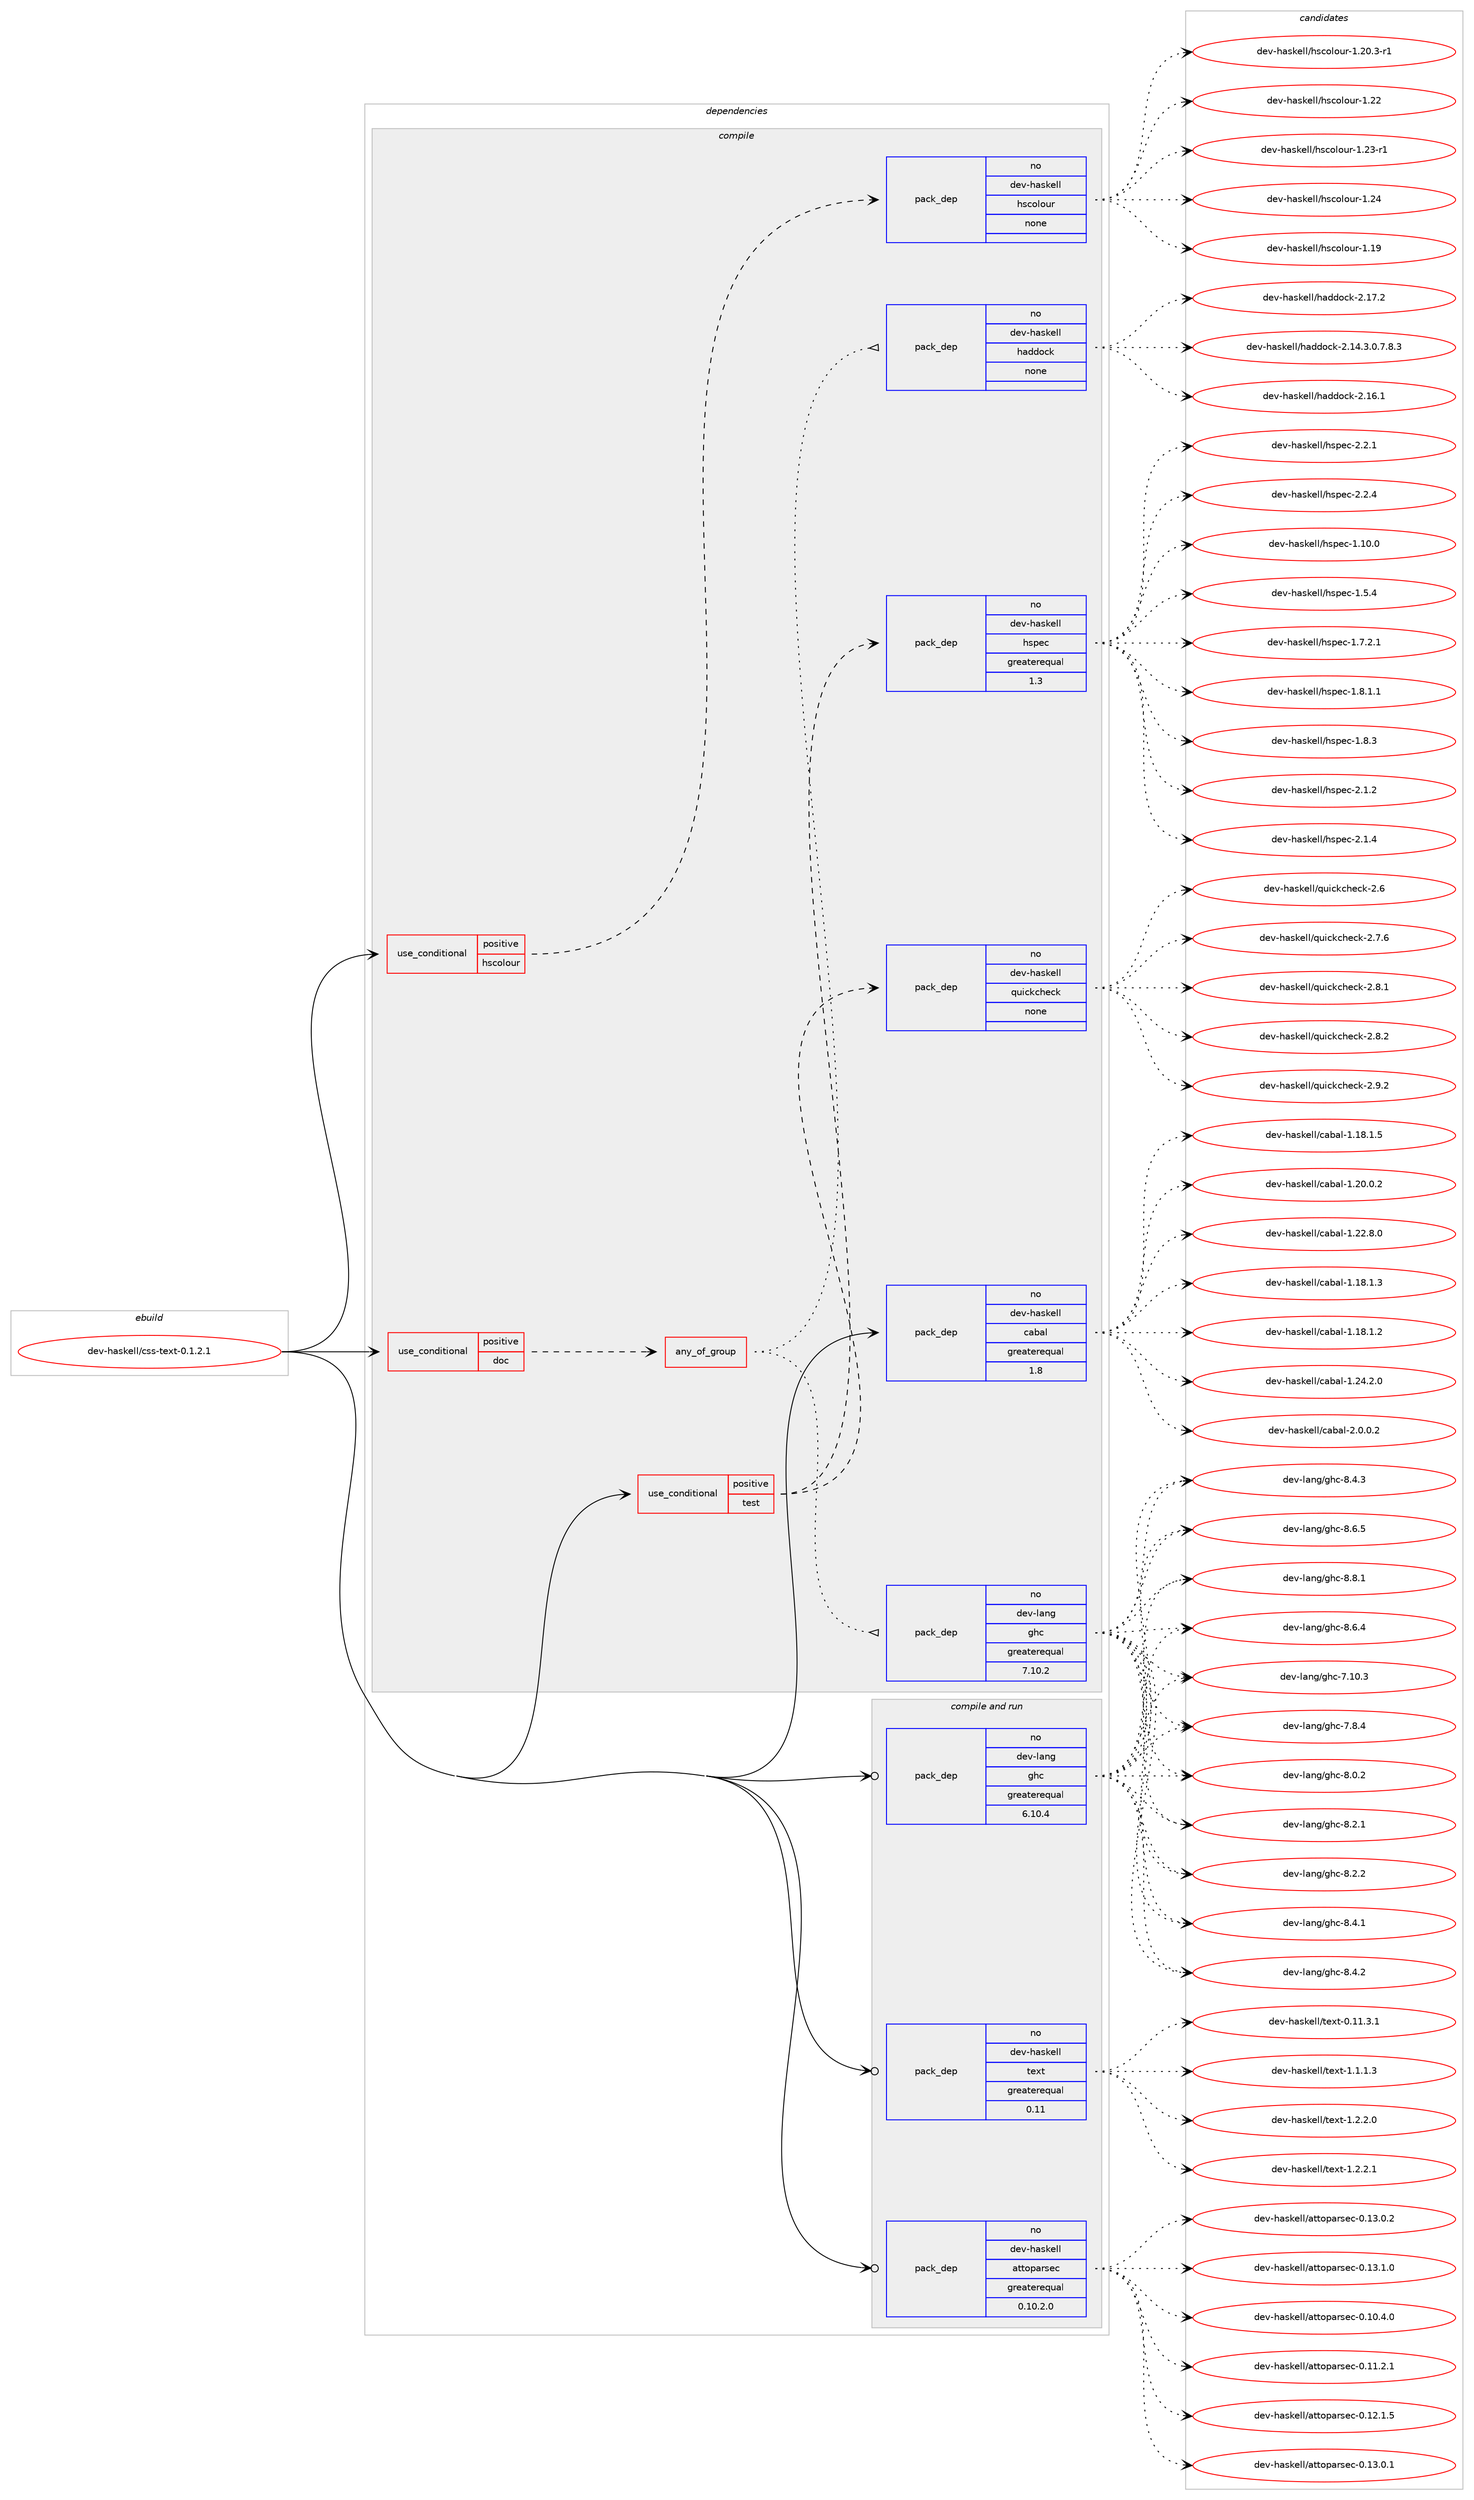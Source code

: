 digraph prolog {

# *************
# Graph options
# *************

newrank=true;
concentrate=true;
compound=true;
graph [rankdir=LR,fontname=Helvetica,fontsize=10,ranksep=1.5];#, ranksep=2.5, nodesep=0.2];
edge  [arrowhead=vee];
node  [fontname=Helvetica,fontsize=10];

# **********
# The ebuild
# **********

subgraph cluster_leftcol {
color=gray;
rank=same;
label=<<i>ebuild</i>>;
id [label="dev-haskell/css-text-0.1.2.1", color=red, width=4, href="../dev-haskell/css-text-0.1.2.1.svg"];
}

# ****************
# The dependencies
# ****************

subgraph cluster_midcol {
color=gray;
label=<<i>dependencies</i>>;
subgraph cluster_compile {
fillcolor="#eeeeee";
style=filled;
label=<<i>compile</i>>;
subgraph cond125410 {
dependency530664 [label=<<TABLE BORDER="0" CELLBORDER="1" CELLSPACING="0" CELLPADDING="4"><TR><TD ROWSPAN="3" CELLPADDING="10">use_conditional</TD></TR><TR><TD>positive</TD></TR><TR><TD>doc</TD></TR></TABLE>>, shape=none, color=red];
subgraph any9716 {
dependency530665 [label=<<TABLE BORDER="0" CELLBORDER="1" CELLSPACING="0" CELLPADDING="4"><TR><TD CELLPADDING="10">any_of_group</TD></TR></TABLE>>, shape=none, color=red];subgraph pack395181 {
dependency530666 [label=<<TABLE BORDER="0" CELLBORDER="1" CELLSPACING="0" CELLPADDING="4" WIDTH="220"><TR><TD ROWSPAN="6" CELLPADDING="30">pack_dep</TD></TR><TR><TD WIDTH="110">no</TD></TR><TR><TD>dev-haskell</TD></TR><TR><TD>haddock</TD></TR><TR><TD>none</TD></TR><TR><TD></TD></TR></TABLE>>, shape=none, color=blue];
}
dependency530665:e -> dependency530666:w [weight=20,style="dotted",arrowhead="oinv"];
subgraph pack395182 {
dependency530667 [label=<<TABLE BORDER="0" CELLBORDER="1" CELLSPACING="0" CELLPADDING="4" WIDTH="220"><TR><TD ROWSPAN="6" CELLPADDING="30">pack_dep</TD></TR><TR><TD WIDTH="110">no</TD></TR><TR><TD>dev-lang</TD></TR><TR><TD>ghc</TD></TR><TR><TD>greaterequal</TD></TR><TR><TD>7.10.2</TD></TR></TABLE>>, shape=none, color=blue];
}
dependency530665:e -> dependency530667:w [weight=20,style="dotted",arrowhead="oinv"];
}
dependency530664:e -> dependency530665:w [weight=20,style="dashed",arrowhead="vee"];
}
id:e -> dependency530664:w [weight=20,style="solid",arrowhead="vee"];
subgraph cond125411 {
dependency530668 [label=<<TABLE BORDER="0" CELLBORDER="1" CELLSPACING="0" CELLPADDING="4"><TR><TD ROWSPAN="3" CELLPADDING="10">use_conditional</TD></TR><TR><TD>positive</TD></TR><TR><TD>hscolour</TD></TR></TABLE>>, shape=none, color=red];
subgraph pack395183 {
dependency530669 [label=<<TABLE BORDER="0" CELLBORDER="1" CELLSPACING="0" CELLPADDING="4" WIDTH="220"><TR><TD ROWSPAN="6" CELLPADDING="30">pack_dep</TD></TR><TR><TD WIDTH="110">no</TD></TR><TR><TD>dev-haskell</TD></TR><TR><TD>hscolour</TD></TR><TR><TD>none</TD></TR><TR><TD></TD></TR></TABLE>>, shape=none, color=blue];
}
dependency530668:e -> dependency530669:w [weight=20,style="dashed",arrowhead="vee"];
}
id:e -> dependency530668:w [weight=20,style="solid",arrowhead="vee"];
subgraph cond125412 {
dependency530670 [label=<<TABLE BORDER="0" CELLBORDER="1" CELLSPACING="0" CELLPADDING="4"><TR><TD ROWSPAN="3" CELLPADDING="10">use_conditional</TD></TR><TR><TD>positive</TD></TR><TR><TD>test</TD></TR></TABLE>>, shape=none, color=red];
subgraph pack395184 {
dependency530671 [label=<<TABLE BORDER="0" CELLBORDER="1" CELLSPACING="0" CELLPADDING="4" WIDTH="220"><TR><TD ROWSPAN="6" CELLPADDING="30">pack_dep</TD></TR><TR><TD WIDTH="110">no</TD></TR><TR><TD>dev-haskell</TD></TR><TR><TD>hspec</TD></TR><TR><TD>greaterequal</TD></TR><TR><TD>1.3</TD></TR></TABLE>>, shape=none, color=blue];
}
dependency530670:e -> dependency530671:w [weight=20,style="dashed",arrowhead="vee"];
subgraph pack395185 {
dependency530672 [label=<<TABLE BORDER="0" CELLBORDER="1" CELLSPACING="0" CELLPADDING="4" WIDTH="220"><TR><TD ROWSPAN="6" CELLPADDING="30">pack_dep</TD></TR><TR><TD WIDTH="110">no</TD></TR><TR><TD>dev-haskell</TD></TR><TR><TD>quickcheck</TD></TR><TR><TD>none</TD></TR><TR><TD></TD></TR></TABLE>>, shape=none, color=blue];
}
dependency530670:e -> dependency530672:w [weight=20,style="dashed",arrowhead="vee"];
}
id:e -> dependency530670:w [weight=20,style="solid",arrowhead="vee"];
subgraph pack395186 {
dependency530673 [label=<<TABLE BORDER="0" CELLBORDER="1" CELLSPACING="0" CELLPADDING="4" WIDTH="220"><TR><TD ROWSPAN="6" CELLPADDING="30">pack_dep</TD></TR><TR><TD WIDTH="110">no</TD></TR><TR><TD>dev-haskell</TD></TR><TR><TD>cabal</TD></TR><TR><TD>greaterequal</TD></TR><TR><TD>1.8</TD></TR></TABLE>>, shape=none, color=blue];
}
id:e -> dependency530673:w [weight=20,style="solid",arrowhead="vee"];
}
subgraph cluster_compileandrun {
fillcolor="#eeeeee";
style=filled;
label=<<i>compile and run</i>>;
subgraph pack395187 {
dependency530674 [label=<<TABLE BORDER="0" CELLBORDER="1" CELLSPACING="0" CELLPADDING="4" WIDTH="220"><TR><TD ROWSPAN="6" CELLPADDING="30">pack_dep</TD></TR><TR><TD WIDTH="110">no</TD></TR><TR><TD>dev-haskell</TD></TR><TR><TD>attoparsec</TD></TR><TR><TD>greaterequal</TD></TR><TR><TD>0.10.2.0</TD></TR></TABLE>>, shape=none, color=blue];
}
id:e -> dependency530674:w [weight=20,style="solid",arrowhead="odotvee"];
subgraph pack395188 {
dependency530675 [label=<<TABLE BORDER="0" CELLBORDER="1" CELLSPACING="0" CELLPADDING="4" WIDTH="220"><TR><TD ROWSPAN="6" CELLPADDING="30">pack_dep</TD></TR><TR><TD WIDTH="110">no</TD></TR><TR><TD>dev-haskell</TD></TR><TR><TD>text</TD></TR><TR><TD>greaterequal</TD></TR><TR><TD>0.11</TD></TR></TABLE>>, shape=none, color=blue];
}
id:e -> dependency530675:w [weight=20,style="solid",arrowhead="odotvee"];
subgraph pack395189 {
dependency530676 [label=<<TABLE BORDER="0" CELLBORDER="1" CELLSPACING="0" CELLPADDING="4" WIDTH="220"><TR><TD ROWSPAN="6" CELLPADDING="30">pack_dep</TD></TR><TR><TD WIDTH="110">no</TD></TR><TR><TD>dev-lang</TD></TR><TR><TD>ghc</TD></TR><TR><TD>greaterequal</TD></TR><TR><TD>6.10.4</TD></TR></TABLE>>, shape=none, color=blue];
}
id:e -> dependency530676:w [weight=20,style="solid",arrowhead="odotvee"];
}
subgraph cluster_run {
fillcolor="#eeeeee";
style=filled;
label=<<i>run</i>>;
}
}

# **************
# The candidates
# **************

subgraph cluster_choices {
rank=same;
color=gray;
label=<<i>candidates</i>>;

subgraph choice395181 {
color=black;
nodesep=1;
choice1001011184510497115107101108108471049710010011199107455046495246514648465546564651 [label="dev-haskell/haddock-2.14.3.0.7.8.3", color=red, width=4,href="../dev-haskell/haddock-2.14.3.0.7.8.3.svg"];
choice100101118451049711510710110810847104971001001119910745504649544649 [label="dev-haskell/haddock-2.16.1", color=red, width=4,href="../dev-haskell/haddock-2.16.1.svg"];
choice100101118451049711510710110810847104971001001119910745504649554650 [label="dev-haskell/haddock-2.17.2", color=red, width=4,href="../dev-haskell/haddock-2.17.2.svg"];
dependency530666:e -> choice1001011184510497115107101108108471049710010011199107455046495246514648465546564651:w [style=dotted,weight="100"];
dependency530666:e -> choice100101118451049711510710110810847104971001001119910745504649544649:w [style=dotted,weight="100"];
dependency530666:e -> choice100101118451049711510710110810847104971001001119910745504649554650:w [style=dotted,weight="100"];
}
subgraph choice395182 {
color=black;
nodesep=1;
choice1001011184510897110103471031049945554649484651 [label="dev-lang/ghc-7.10.3", color=red, width=4,href="../dev-lang/ghc-7.10.3.svg"];
choice10010111845108971101034710310499455546564652 [label="dev-lang/ghc-7.8.4", color=red, width=4,href="../dev-lang/ghc-7.8.4.svg"];
choice10010111845108971101034710310499455646484650 [label="dev-lang/ghc-8.0.2", color=red, width=4,href="../dev-lang/ghc-8.0.2.svg"];
choice10010111845108971101034710310499455646504649 [label="dev-lang/ghc-8.2.1", color=red, width=4,href="../dev-lang/ghc-8.2.1.svg"];
choice10010111845108971101034710310499455646504650 [label="dev-lang/ghc-8.2.2", color=red, width=4,href="../dev-lang/ghc-8.2.2.svg"];
choice10010111845108971101034710310499455646524649 [label="dev-lang/ghc-8.4.1", color=red, width=4,href="../dev-lang/ghc-8.4.1.svg"];
choice10010111845108971101034710310499455646524650 [label="dev-lang/ghc-8.4.2", color=red, width=4,href="../dev-lang/ghc-8.4.2.svg"];
choice10010111845108971101034710310499455646524651 [label="dev-lang/ghc-8.4.3", color=red, width=4,href="../dev-lang/ghc-8.4.3.svg"];
choice10010111845108971101034710310499455646544652 [label="dev-lang/ghc-8.6.4", color=red, width=4,href="../dev-lang/ghc-8.6.4.svg"];
choice10010111845108971101034710310499455646544653 [label="dev-lang/ghc-8.6.5", color=red, width=4,href="../dev-lang/ghc-8.6.5.svg"];
choice10010111845108971101034710310499455646564649 [label="dev-lang/ghc-8.8.1", color=red, width=4,href="../dev-lang/ghc-8.8.1.svg"];
dependency530667:e -> choice1001011184510897110103471031049945554649484651:w [style=dotted,weight="100"];
dependency530667:e -> choice10010111845108971101034710310499455546564652:w [style=dotted,weight="100"];
dependency530667:e -> choice10010111845108971101034710310499455646484650:w [style=dotted,weight="100"];
dependency530667:e -> choice10010111845108971101034710310499455646504649:w [style=dotted,weight="100"];
dependency530667:e -> choice10010111845108971101034710310499455646504650:w [style=dotted,weight="100"];
dependency530667:e -> choice10010111845108971101034710310499455646524649:w [style=dotted,weight="100"];
dependency530667:e -> choice10010111845108971101034710310499455646524650:w [style=dotted,weight="100"];
dependency530667:e -> choice10010111845108971101034710310499455646524651:w [style=dotted,weight="100"];
dependency530667:e -> choice10010111845108971101034710310499455646544652:w [style=dotted,weight="100"];
dependency530667:e -> choice10010111845108971101034710310499455646544653:w [style=dotted,weight="100"];
dependency530667:e -> choice10010111845108971101034710310499455646564649:w [style=dotted,weight="100"];
}
subgraph choice395183 {
color=black;
nodesep=1;
choice100101118451049711510710110810847104115991111081111171144549464957 [label="dev-haskell/hscolour-1.19", color=red, width=4,href="../dev-haskell/hscolour-1.19.svg"];
choice10010111845104971151071011081084710411599111108111117114454946504846514511449 [label="dev-haskell/hscolour-1.20.3-r1", color=red, width=4,href="../dev-haskell/hscolour-1.20.3-r1.svg"];
choice100101118451049711510710110810847104115991111081111171144549465050 [label="dev-haskell/hscolour-1.22", color=red, width=4,href="../dev-haskell/hscolour-1.22.svg"];
choice1001011184510497115107101108108471041159911110811111711445494650514511449 [label="dev-haskell/hscolour-1.23-r1", color=red, width=4,href="../dev-haskell/hscolour-1.23-r1.svg"];
choice100101118451049711510710110810847104115991111081111171144549465052 [label="dev-haskell/hscolour-1.24", color=red, width=4,href="../dev-haskell/hscolour-1.24.svg"];
dependency530669:e -> choice100101118451049711510710110810847104115991111081111171144549464957:w [style=dotted,weight="100"];
dependency530669:e -> choice10010111845104971151071011081084710411599111108111117114454946504846514511449:w [style=dotted,weight="100"];
dependency530669:e -> choice100101118451049711510710110810847104115991111081111171144549465050:w [style=dotted,weight="100"];
dependency530669:e -> choice1001011184510497115107101108108471041159911110811111711445494650514511449:w [style=dotted,weight="100"];
dependency530669:e -> choice100101118451049711510710110810847104115991111081111171144549465052:w [style=dotted,weight="100"];
}
subgraph choice395184 {
color=black;
nodesep=1;
choice1001011184510497115107101108108471041151121019945494649484648 [label="dev-haskell/hspec-1.10.0", color=red, width=4,href="../dev-haskell/hspec-1.10.0.svg"];
choice10010111845104971151071011081084710411511210199454946534652 [label="dev-haskell/hspec-1.5.4", color=red, width=4,href="../dev-haskell/hspec-1.5.4.svg"];
choice100101118451049711510710110810847104115112101994549465546504649 [label="dev-haskell/hspec-1.7.2.1", color=red, width=4,href="../dev-haskell/hspec-1.7.2.1.svg"];
choice100101118451049711510710110810847104115112101994549465646494649 [label="dev-haskell/hspec-1.8.1.1", color=red, width=4,href="../dev-haskell/hspec-1.8.1.1.svg"];
choice10010111845104971151071011081084710411511210199454946564651 [label="dev-haskell/hspec-1.8.3", color=red, width=4,href="../dev-haskell/hspec-1.8.3.svg"];
choice10010111845104971151071011081084710411511210199455046494650 [label="dev-haskell/hspec-2.1.2", color=red, width=4,href="../dev-haskell/hspec-2.1.2.svg"];
choice10010111845104971151071011081084710411511210199455046494652 [label="dev-haskell/hspec-2.1.4", color=red, width=4,href="../dev-haskell/hspec-2.1.4.svg"];
choice10010111845104971151071011081084710411511210199455046504649 [label="dev-haskell/hspec-2.2.1", color=red, width=4,href="../dev-haskell/hspec-2.2.1.svg"];
choice10010111845104971151071011081084710411511210199455046504652 [label="dev-haskell/hspec-2.2.4", color=red, width=4,href="../dev-haskell/hspec-2.2.4.svg"];
dependency530671:e -> choice1001011184510497115107101108108471041151121019945494649484648:w [style=dotted,weight="100"];
dependency530671:e -> choice10010111845104971151071011081084710411511210199454946534652:w [style=dotted,weight="100"];
dependency530671:e -> choice100101118451049711510710110810847104115112101994549465546504649:w [style=dotted,weight="100"];
dependency530671:e -> choice100101118451049711510710110810847104115112101994549465646494649:w [style=dotted,weight="100"];
dependency530671:e -> choice10010111845104971151071011081084710411511210199454946564651:w [style=dotted,weight="100"];
dependency530671:e -> choice10010111845104971151071011081084710411511210199455046494650:w [style=dotted,weight="100"];
dependency530671:e -> choice10010111845104971151071011081084710411511210199455046494652:w [style=dotted,weight="100"];
dependency530671:e -> choice10010111845104971151071011081084710411511210199455046504649:w [style=dotted,weight="100"];
dependency530671:e -> choice10010111845104971151071011081084710411511210199455046504652:w [style=dotted,weight="100"];
}
subgraph choice395185 {
color=black;
nodesep=1;
choice10010111845104971151071011081084711311710599107991041019910745504654 [label="dev-haskell/quickcheck-2.6", color=red, width=4,href="../dev-haskell/quickcheck-2.6.svg"];
choice100101118451049711510710110810847113117105991079910410199107455046554654 [label="dev-haskell/quickcheck-2.7.6", color=red, width=4,href="../dev-haskell/quickcheck-2.7.6.svg"];
choice100101118451049711510710110810847113117105991079910410199107455046564649 [label="dev-haskell/quickcheck-2.8.1", color=red, width=4,href="../dev-haskell/quickcheck-2.8.1.svg"];
choice100101118451049711510710110810847113117105991079910410199107455046564650 [label="dev-haskell/quickcheck-2.8.2", color=red, width=4,href="../dev-haskell/quickcheck-2.8.2.svg"];
choice100101118451049711510710110810847113117105991079910410199107455046574650 [label="dev-haskell/quickcheck-2.9.2", color=red, width=4,href="../dev-haskell/quickcheck-2.9.2.svg"];
dependency530672:e -> choice10010111845104971151071011081084711311710599107991041019910745504654:w [style=dotted,weight="100"];
dependency530672:e -> choice100101118451049711510710110810847113117105991079910410199107455046554654:w [style=dotted,weight="100"];
dependency530672:e -> choice100101118451049711510710110810847113117105991079910410199107455046564649:w [style=dotted,weight="100"];
dependency530672:e -> choice100101118451049711510710110810847113117105991079910410199107455046564650:w [style=dotted,weight="100"];
dependency530672:e -> choice100101118451049711510710110810847113117105991079910410199107455046574650:w [style=dotted,weight="100"];
}
subgraph choice395186 {
color=black;
nodesep=1;
choice10010111845104971151071011081084799979897108454946495646494650 [label="dev-haskell/cabal-1.18.1.2", color=red, width=4,href="../dev-haskell/cabal-1.18.1.2.svg"];
choice10010111845104971151071011081084799979897108454946495646494651 [label="dev-haskell/cabal-1.18.1.3", color=red, width=4,href="../dev-haskell/cabal-1.18.1.3.svg"];
choice10010111845104971151071011081084799979897108454946495646494653 [label="dev-haskell/cabal-1.18.1.5", color=red, width=4,href="../dev-haskell/cabal-1.18.1.5.svg"];
choice10010111845104971151071011081084799979897108454946504846484650 [label="dev-haskell/cabal-1.20.0.2", color=red, width=4,href="../dev-haskell/cabal-1.20.0.2.svg"];
choice10010111845104971151071011081084799979897108454946505046564648 [label="dev-haskell/cabal-1.22.8.0", color=red, width=4,href="../dev-haskell/cabal-1.22.8.0.svg"];
choice10010111845104971151071011081084799979897108454946505246504648 [label="dev-haskell/cabal-1.24.2.0", color=red, width=4,href="../dev-haskell/cabal-1.24.2.0.svg"];
choice100101118451049711510710110810847999798971084550464846484650 [label="dev-haskell/cabal-2.0.0.2", color=red, width=4,href="../dev-haskell/cabal-2.0.0.2.svg"];
dependency530673:e -> choice10010111845104971151071011081084799979897108454946495646494650:w [style=dotted,weight="100"];
dependency530673:e -> choice10010111845104971151071011081084799979897108454946495646494651:w [style=dotted,weight="100"];
dependency530673:e -> choice10010111845104971151071011081084799979897108454946495646494653:w [style=dotted,weight="100"];
dependency530673:e -> choice10010111845104971151071011081084799979897108454946504846484650:w [style=dotted,weight="100"];
dependency530673:e -> choice10010111845104971151071011081084799979897108454946505046564648:w [style=dotted,weight="100"];
dependency530673:e -> choice10010111845104971151071011081084799979897108454946505246504648:w [style=dotted,weight="100"];
dependency530673:e -> choice100101118451049711510710110810847999798971084550464846484650:w [style=dotted,weight="100"];
}
subgraph choice395187 {
color=black;
nodesep=1;
choice100101118451049711510710110810847971161161111129711411510199454846494846524648 [label="dev-haskell/attoparsec-0.10.4.0", color=red, width=4,href="../dev-haskell/attoparsec-0.10.4.0.svg"];
choice100101118451049711510710110810847971161161111129711411510199454846494946504649 [label="dev-haskell/attoparsec-0.11.2.1", color=red, width=4,href="../dev-haskell/attoparsec-0.11.2.1.svg"];
choice100101118451049711510710110810847971161161111129711411510199454846495046494653 [label="dev-haskell/attoparsec-0.12.1.5", color=red, width=4,href="../dev-haskell/attoparsec-0.12.1.5.svg"];
choice100101118451049711510710110810847971161161111129711411510199454846495146484649 [label="dev-haskell/attoparsec-0.13.0.1", color=red, width=4,href="../dev-haskell/attoparsec-0.13.0.1.svg"];
choice100101118451049711510710110810847971161161111129711411510199454846495146484650 [label="dev-haskell/attoparsec-0.13.0.2", color=red, width=4,href="../dev-haskell/attoparsec-0.13.0.2.svg"];
choice100101118451049711510710110810847971161161111129711411510199454846495146494648 [label="dev-haskell/attoparsec-0.13.1.0", color=red, width=4,href="../dev-haskell/attoparsec-0.13.1.0.svg"];
dependency530674:e -> choice100101118451049711510710110810847971161161111129711411510199454846494846524648:w [style=dotted,weight="100"];
dependency530674:e -> choice100101118451049711510710110810847971161161111129711411510199454846494946504649:w [style=dotted,weight="100"];
dependency530674:e -> choice100101118451049711510710110810847971161161111129711411510199454846495046494653:w [style=dotted,weight="100"];
dependency530674:e -> choice100101118451049711510710110810847971161161111129711411510199454846495146484649:w [style=dotted,weight="100"];
dependency530674:e -> choice100101118451049711510710110810847971161161111129711411510199454846495146484650:w [style=dotted,weight="100"];
dependency530674:e -> choice100101118451049711510710110810847971161161111129711411510199454846495146494648:w [style=dotted,weight="100"];
}
subgraph choice395188 {
color=black;
nodesep=1;
choice100101118451049711510710110810847116101120116454846494946514649 [label="dev-haskell/text-0.11.3.1", color=red, width=4,href="../dev-haskell/text-0.11.3.1.svg"];
choice1001011184510497115107101108108471161011201164549464946494651 [label="dev-haskell/text-1.1.1.3", color=red, width=4,href="../dev-haskell/text-1.1.1.3.svg"];
choice1001011184510497115107101108108471161011201164549465046504648 [label="dev-haskell/text-1.2.2.0", color=red, width=4,href="../dev-haskell/text-1.2.2.0.svg"];
choice1001011184510497115107101108108471161011201164549465046504649 [label="dev-haskell/text-1.2.2.1", color=red, width=4,href="../dev-haskell/text-1.2.2.1.svg"];
dependency530675:e -> choice100101118451049711510710110810847116101120116454846494946514649:w [style=dotted,weight="100"];
dependency530675:e -> choice1001011184510497115107101108108471161011201164549464946494651:w [style=dotted,weight="100"];
dependency530675:e -> choice1001011184510497115107101108108471161011201164549465046504648:w [style=dotted,weight="100"];
dependency530675:e -> choice1001011184510497115107101108108471161011201164549465046504649:w [style=dotted,weight="100"];
}
subgraph choice395189 {
color=black;
nodesep=1;
choice1001011184510897110103471031049945554649484651 [label="dev-lang/ghc-7.10.3", color=red, width=4,href="../dev-lang/ghc-7.10.3.svg"];
choice10010111845108971101034710310499455546564652 [label="dev-lang/ghc-7.8.4", color=red, width=4,href="../dev-lang/ghc-7.8.4.svg"];
choice10010111845108971101034710310499455646484650 [label="dev-lang/ghc-8.0.2", color=red, width=4,href="../dev-lang/ghc-8.0.2.svg"];
choice10010111845108971101034710310499455646504649 [label="dev-lang/ghc-8.2.1", color=red, width=4,href="../dev-lang/ghc-8.2.1.svg"];
choice10010111845108971101034710310499455646504650 [label="dev-lang/ghc-8.2.2", color=red, width=4,href="../dev-lang/ghc-8.2.2.svg"];
choice10010111845108971101034710310499455646524649 [label="dev-lang/ghc-8.4.1", color=red, width=4,href="../dev-lang/ghc-8.4.1.svg"];
choice10010111845108971101034710310499455646524650 [label="dev-lang/ghc-8.4.2", color=red, width=4,href="../dev-lang/ghc-8.4.2.svg"];
choice10010111845108971101034710310499455646524651 [label="dev-lang/ghc-8.4.3", color=red, width=4,href="../dev-lang/ghc-8.4.3.svg"];
choice10010111845108971101034710310499455646544652 [label="dev-lang/ghc-8.6.4", color=red, width=4,href="../dev-lang/ghc-8.6.4.svg"];
choice10010111845108971101034710310499455646544653 [label="dev-lang/ghc-8.6.5", color=red, width=4,href="../dev-lang/ghc-8.6.5.svg"];
choice10010111845108971101034710310499455646564649 [label="dev-lang/ghc-8.8.1", color=red, width=4,href="../dev-lang/ghc-8.8.1.svg"];
dependency530676:e -> choice1001011184510897110103471031049945554649484651:w [style=dotted,weight="100"];
dependency530676:e -> choice10010111845108971101034710310499455546564652:w [style=dotted,weight="100"];
dependency530676:e -> choice10010111845108971101034710310499455646484650:w [style=dotted,weight="100"];
dependency530676:e -> choice10010111845108971101034710310499455646504649:w [style=dotted,weight="100"];
dependency530676:e -> choice10010111845108971101034710310499455646504650:w [style=dotted,weight="100"];
dependency530676:e -> choice10010111845108971101034710310499455646524649:w [style=dotted,weight="100"];
dependency530676:e -> choice10010111845108971101034710310499455646524650:w [style=dotted,weight="100"];
dependency530676:e -> choice10010111845108971101034710310499455646524651:w [style=dotted,weight="100"];
dependency530676:e -> choice10010111845108971101034710310499455646544652:w [style=dotted,weight="100"];
dependency530676:e -> choice10010111845108971101034710310499455646544653:w [style=dotted,weight="100"];
dependency530676:e -> choice10010111845108971101034710310499455646564649:w [style=dotted,weight="100"];
}
}

}
